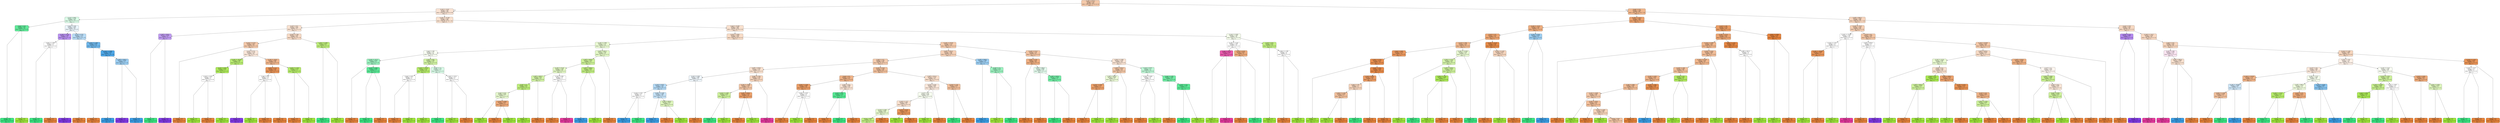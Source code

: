digraph Tree {
node [shape=box, style="filled, rounded", color="black", fontname=helvetica] ;
graph [ranksep=equally, splines=polyline] ;
edge [fontname=helvetica] ;
0 [label="st_teff <= 5579.5\nentropy = 1.78\nsamples = 807\nvalue = [456, 191, 73, 42, 20, 25]\nclass = 1", fillcolor="#f4c9aa"] ;
1 [label="st_met <= -0.245\nentropy = 2.08\nsamples = 340\nvalue = [144, 89, 58, 26, 13, 10]\nclass = 1", fillcolor="#f9e3d4"] ;
0 -> 1 [labeldistance=2.5, labelangle=45, headlabel="True"] ;
2 [label="st_rad <= 0.665\nentropy = 2.144\nsamples = 46\nvalue = [8, 3, 17, 10, 8, 0]\nclass = 3", fillcolor="#d9fae6"] ;
1 -> 2 ;
3 [label="st_age <= 6.04\nentropy = 0.65\nsamples = 18\nvalue = [0, 3, 15, 0, 0, 0]\nclass = 3", fillcolor="#61ea9a"] ;
2 -> 3 ;
4 [label="entropy = 0.0\nsamples = 15\nvalue = [0, 0, 15, 0, 0, 0]\nclass = 3", fillcolor="#39e581"] ;
3 -> 4 ;
5 [label="entropy = 0.0\nsamples = 3\nvalue = [0, 3, 0, 0, 0, 0]\nclass = 2", fillcolor="#9de539"] ;
3 -> 5 ;
6 [label="st_age <= 5.305\nentropy = 1.835\nsamples = 28\nvalue = [8, 0, 2, 10, 8, 0]\nclass = 4", fillcolor="#ebf5fc"] ;
2 -> 6 ;
7 [label="st_radv <= 19.79\nentropy = 1.309\nsamples = 11\nvalue = [2, 0, 2, 0, 7, 0]\nclass = 5", fillcolor="#b991f1"] ;
6 -> 7 ;
8 [label="st_dens <= 1.959\nentropy = 1.0\nsamples = 4\nvalue = [2, 0, 2, 0, 0, 0]\nclass = 1", fillcolor="#ffffff"] ;
7 -> 8 ;
9 [label="entropy = 0.0\nsamples = 2\nvalue = [0, 0, 2, 0, 0, 0]\nclass = 3", fillcolor="#39e581"] ;
8 -> 9 ;
10 [label="entropy = 0.0\nsamples = 2\nvalue = [2, 0, 0, 0, 0, 0]\nclass = 1", fillcolor="#e58139"] ;
8 -> 10 ;
11 [label="entropy = 0.0\nsamples = 7\nvalue = [0, 0, 0, 0, 7, 0]\nclass = 5", fillcolor="#8139e5"] ;
7 -> 11 ;
12 [label="st_rad <= 0.755\nentropy = 1.221\nsamples = 17\nvalue = [6, 0, 0, 10, 1, 0]\nclass = 4", fillcolor="#b7dbf6"] ;
6 -> 12 ;
13 [label="entropy = 0.0\nsamples = 4\nvalue = [4, 0, 0, 0, 0, 0]\nclass = 1", fillcolor="#e58139"] ;
12 -> 13 ;
14 [label="st_dens <= 1.692\nentropy = 0.991\nsamples = 13\nvalue = [2, 0, 0, 10, 1, 0]\nclass = 4", fillcolor="#6fb8ec"] ;
12 -> 14 ;
15 [label="entropy = 0.0\nsamples = 2\nvalue = [2, 0, 0, 0, 0, 0]\nclass = 1", fillcolor="#e58139"] ;
14 -> 15 ;
16 [label="st_mass <= 0.805\nentropy = 0.439\nsamples = 11\nvalue = [0, 0, 0, 10, 1, 0]\nclass = 4", fillcolor="#4da7e8"] ;
14 -> 16 ;
17 [label="entropy = 0.0\nsamples = 8\nvalue = [0, 0, 0, 8, 0, 0]\nclass = 4", fillcolor="#399de5"] ;
16 -> 17 ;
18 [label="st_teff <= 5363.5\nentropy = 0.918\nsamples = 3\nvalue = [0, 0, 0, 2, 1, 0]\nclass = 4", fillcolor="#9ccef2"] ;
16 -> 18 ;
19 [label="entropy = 0.0\nsamples = 1\nvalue = [0, 0, 0, 0, 1, 0]\nclass = 5", fillcolor="#8139e5"] ;
18 -> 19 ;
20 [label="entropy = 0.0\nsamples = 2\nvalue = [0, 0, 0, 2, 0, 0]\nclass = 4", fillcolor="#399de5"] ;
18 -> 20 ;
21 [label="st_radv <= -27.195\nentropy = 1.924\nsamples = 294\nvalue = [136, 86, 41, 16, 5, 10]\nclass = 1", fillcolor="#f9e1cf"] ;
1 -> 21 ;
22 [label="st_rad <= 0.57\nentropy = 1.646\nsamples = 45\nvalue = [22, 15, 3, 0, 5, 0]\nclass = 1", fillcolor="#f9e2d1"] ;
21 -> 22 ;
23 [label="st_teff <= 3528.5\nentropy = 0.918\nsamples = 6\nvalue = [0, 0, 2, 0, 4, 0]\nclass = 5", fillcolor="#c09cf2"] ;
22 -> 23 ;
24 [label="entropy = 0.0\nsamples = 2\nvalue = [0, 0, 2, 0, 0, 0]\nclass = 3", fillcolor="#39e581"] ;
23 -> 24 ;
25 [label="entropy = 0.0\nsamples = 4\nvalue = [0, 0, 0, 0, 4, 0]\nclass = 5", fillcolor="#8139e5"] ;
23 -> 25 ;
26 [label="st_mass <= 1.06\nentropy = 1.267\nsamples = 39\nvalue = [22, 15, 1, 0, 1, 0]\nclass = 1", fillcolor="#f7dac5"] ;
22 -> 26 ;
27 [label="st_mass <= 0.775\nentropy = 1.097\nsamples = 35\nvalue = [22, 12, 0, 0, 1, 0]\nclass = 1", fillcolor="#f4c8a9"] ;
26 -> 27 ;
28 [label="entropy = 0.0\nsamples = 7\nvalue = [7, 0, 0, 0, 0, 0]\nclass = 1", fillcolor="#e58139"] ;
27 -> 28 ;
29 [label="st_rad <= 0.775\nentropy = 1.178\nsamples = 28\nvalue = [15, 12, 0, 0, 1, 0]\nclass = 1", fillcolor="#fae7da"] ;
27 -> 29 ;
30 [label="st_radv <= -30.245\nentropy = 1.061\nsamples = 8\nvalue = [1, 6, 0, 0, 1, 0]\nclass = 2", fillcolor="#b9ec72"] ;
29 -> 30 ;
31 [label="st_met <= 0.057\nentropy = 0.592\nsamples = 7\nvalue = [1, 6, 0, 0, 0, 0]\nclass = 2", fillcolor="#ade95a"] ;
30 -> 31 ;
32 [label="st_met <= -0.025\nentropy = 1.0\nsamples = 2\nvalue = [1, 1, 0, 0, 0, 0]\nclass = 1", fillcolor="#ffffff"] ;
31 -> 32 ;
33 [label="entropy = 0.0\nsamples = 1\nvalue = [0, 1, 0, 0, 0, 0]\nclass = 2", fillcolor="#9de539"] ;
32 -> 33 ;
34 [label="entropy = 0.0\nsamples = 1\nvalue = [1, 0, 0, 0, 0, 0]\nclass = 1", fillcolor="#e58139"] ;
32 -> 34 ;
35 [label="entropy = 0.0\nsamples = 5\nvalue = [0, 5, 0, 0, 0, 0]\nclass = 2", fillcolor="#9de539"] ;
31 -> 35 ;
36 [label="entropy = 0.0\nsamples = 1\nvalue = [0, 0, 0, 0, 1, 0]\nclass = 5", fillcolor="#8139e5"] ;
30 -> 36 ;
37 [label="st_radv <= -28.23\nentropy = 0.881\nsamples = 20\nvalue = [14, 6, 0, 0, 0, 0]\nclass = 1", fillcolor="#f0b78e"] ;
29 -> 37 ;
38 [label="st_dens <= 1.11\nentropy = 0.567\nsamples = 15\nvalue = [13, 2, 0, 0, 0, 0]\nclass = 1", fillcolor="#e99457"] ;
37 -> 38 ;
39 [label="st_age <= 8.45\nentropy = 1.0\nsamples = 4\nvalue = [2, 2, 0, 0, 0, 0]\nclass = 1", fillcolor="#ffffff"] ;
38 -> 39 ;
40 [label="entropy = 0.0\nsamples = 2\nvalue = [0, 2, 0, 0, 0, 0]\nclass = 2", fillcolor="#9de539"] ;
39 -> 40 ;
41 [label="entropy = 0.0\nsamples = 2\nvalue = [2, 0, 0, 0, 0, 0]\nclass = 1", fillcolor="#e58139"] ;
39 -> 41 ;
42 [label="entropy = 0.0\nsamples = 11\nvalue = [11, 0, 0, 0, 0, 0]\nclass = 1", fillcolor="#e58139"] ;
38 -> 42 ;
43 [label="st_dens <= 1.432\nentropy = 0.722\nsamples = 5\nvalue = [1, 4, 0, 0, 0, 0]\nclass = 2", fillcolor="#b6ec6a"] ;
37 -> 43 ;
44 [label="entropy = 0.0\nsamples = 1\nvalue = [1, 0, 0, 0, 0, 0]\nclass = 1", fillcolor="#e58139"] ;
43 -> 44 ;
45 [label="entropy = 0.0\nsamples = 4\nvalue = [0, 4, 0, 0, 0, 0]\nclass = 2", fillcolor="#9de539"] ;
43 -> 45 ;
46 [label="st_dens <= 0.096\nentropy = 0.811\nsamples = 4\nvalue = [0, 3, 1, 0, 0, 0]\nclass = 2", fillcolor="#beee7b"] ;
26 -> 46 ;
47 [label="entropy = 0.0\nsamples = 1\nvalue = [0, 0, 1, 0, 0, 0]\nclass = 3", fillcolor="#39e581"] ;
46 -> 47 ;
48 [label="entropy = 0.0\nsamples = 3\nvalue = [0, 3, 0, 0, 0, 0]\nclass = 2", fillcolor="#9de539"] ;
46 -> 48 ;
49 [label="st_age <= 10.385\nentropy = 1.887\nsamples = 249\nvalue = [114, 71, 38, 16, 0, 10]\nclass = 1", fillcolor="#f9e1cf"] ;
21 -> 49 ;
50 [label="st_met <= -0.055\nentropy = 1.829\nsamples = 219\nvalue = [104, 59, 36, 16, 0, 4]\nclass = 1", fillcolor="#f8dcc7"] ;
49 -> 50 ;
51 [label="st_radv <= 2.095\nentropy = 1.777\nsamples = 58\nvalue = [18, 27, 9, 3, 0, 1]\nclass = 2", fillcolor="#e9f9d2"] ;
50 -> 51 ;
52 [label="st_age <= 2.88\nentropy = 1.57\nsamples = 26\nvalue = [7, 10, 9, 0, 0, 0]\nclass = 2", fillcolor="#f9fdf3"] ;
51 -> 52 ;
53 [label="st_radv <= -22.77\nentropy = 0.918\nsamples = 9\nvalue = [3, 0, 6, 0, 0, 0]\nclass = 3", fillcolor="#9cf2c0"] ;
52 -> 53 ;
54 [label="entropy = 0.0\nsamples = 2\nvalue = [2, 0, 0, 0, 0, 0]\nclass = 1", fillcolor="#e58139"] ;
53 -> 54 ;
55 [label="st_met <= -0.065\nentropy = 0.592\nsamples = 7\nvalue = [1, 0, 6, 0, 0, 0]\nclass = 3", fillcolor="#5ae996"] ;
53 -> 55 ;
56 [label="entropy = 0.0\nsamples = 6\nvalue = [0, 0, 6, 0, 0, 0]\nclass = 3", fillcolor="#39e581"] ;
55 -> 56 ;
57 [label="entropy = 0.0\nsamples = 1\nvalue = [1, 0, 0, 0, 0, 0]\nclass = 1", fillcolor="#e58139"] ;
55 -> 57 ;
58 [label="st_age <= 6.65\nentropy = 1.383\nsamples = 17\nvalue = [4, 10, 3, 0, 0, 0]\nclass = 2", fillcolor="#d2f3a4"] ;
52 -> 58 ;
59 [label="st_radv <= -15.425\nentropy = 0.722\nsamples = 10\nvalue = [2, 8, 0, 0, 0, 0]\nclass = 2", fillcolor="#b6ec6a"] ;
58 -> 59 ;
60 [label="st_age <= 5.875\nentropy = 1.0\nsamples = 4\nvalue = [2, 2, 0, 0, 0, 0]\nclass = 1", fillcolor="#ffffff"] ;
59 -> 60 ;
61 [label="entropy = 0.0\nsamples = 2\nvalue = [2, 0, 0, 0, 0, 0]\nclass = 1", fillcolor="#e58139"] ;
60 -> 61 ;
62 [label="entropy = 0.0\nsamples = 2\nvalue = [0, 2, 0, 0, 0, 0]\nclass = 2", fillcolor="#9de539"] ;
60 -> 62 ;
63 [label="entropy = 0.0\nsamples = 6\nvalue = [0, 6, 0, 0, 0, 0]\nclass = 2", fillcolor="#9de539"] ;
59 -> 63 ;
64 [label="st_age <= 7.2\nentropy = 1.557\nsamples = 7\nvalue = [2, 2, 3, 0, 0, 0]\nclass = 3", fillcolor="#d7fae6"] ;
58 -> 64 ;
65 [label="entropy = 0.0\nsamples = 3\nvalue = [0, 0, 3, 0, 0, 0]\nclass = 3", fillcolor="#39e581"] ;
64 -> 65 ;
66 [label="st_radv <= -22.54\nentropy = 1.0\nsamples = 4\nvalue = [2, 2, 0, 0, 0, 0]\nclass = 1", fillcolor="#ffffff"] ;
64 -> 66 ;
67 [label="entropy = 0.0\nsamples = 2\nvalue = [0, 2, 0, 0, 0, 0]\nclass = 2", fillcolor="#9de539"] ;
66 -> 67 ;
68 [label="entropy = 0.0\nsamples = 2\nvalue = [2, 0, 0, 0, 0, 0]\nclass = 1", fillcolor="#e58139"] ;
66 -> 68 ;
69 [label="st_teff <= 5067.5\nentropy = 1.491\nsamples = 32\nvalue = [11, 17, 0, 3, 0, 1]\nclass = 2", fillcolor="#e3f8c6"] ;
51 -> 69 ;
70 [label="st_teff <= 4626.0\nentropy = 1.431\nsamples = 27\nvalue = [6, 17, 0, 3, 0, 1]\nclass = 2", fillcolor="#ccf197"] ;
69 -> 70 ;
71 [label="st_radv <= 53.36\nentropy = 1.248\nsamples = 16\nvalue = [6, 9, 0, 0, 0, 1]\nclass = 2", fillcolor="#e2f7c4"] ;
70 -> 71 ;
72 [label="st_teff <= 4487.0\nentropy = 0.94\nsamples = 14\nvalue = [5, 9, 0, 0, 0, 0]\nclass = 2", fillcolor="#d3f3a7"] ;
71 -> 72 ;
73 [label="st_age <= 4.1\nentropy = 0.811\nsamples = 12\nvalue = [3, 9, 0, 0, 0, 0]\nclass = 2", fillcolor="#beee7b"] ;
72 -> 73 ;
74 [label="st_age <= 0.75\nentropy = 0.985\nsamples = 7\nvalue = [3, 4, 0, 0, 0, 0]\nclass = 2", fillcolor="#e6f8ce"] ;
73 -> 74 ;
75 [label="entropy = 0.0\nsamples = 3\nvalue = [0, 3, 0, 0, 0, 0]\nclass = 2", fillcolor="#9de539"] ;
74 -> 75 ;
76 [label="st_mass <= 0.665\nentropy = 0.811\nsamples = 4\nvalue = [3, 1, 0, 0, 0, 0]\nclass = 1", fillcolor="#eeab7b"] ;
74 -> 76 ;
77 [label="entropy = 0.0\nsamples = 3\nvalue = [3, 0, 0, 0, 0, 0]\nclass = 1", fillcolor="#e58139"] ;
76 -> 77 ;
78 [label="entropy = 0.0\nsamples = 1\nvalue = [0, 1, 0, 0, 0, 0]\nclass = 2", fillcolor="#9de539"] ;
76 -> 78 ;
79 [label="entropy = 0.0\nsamples = 5\nvalue = [0, 5, 0, 0, 0, 0]\nclass = 2", fillcolor="#9de539"] ;
73 -> 79 ;
80 [label="entropy = 0.0\nsamples = 2\nvalue = [2, 0, 0, 0, 0, 0]\nclass = 1", fillcolor="#e58139"] ;
72 -> 80 ;
81 [label="st_rad <= 0.585\nentropy = 1.0\nsamples = 2\nvalue = [1, 0, 0, 0, 0, 1]\nclass = 1", fillcolor="#ffffff"] ;
71 -> 81 ;
82 [label="entropy = 0.0\nsamples = 1\nvalue = [1, 0, 0, 0, 0, 0]\nclass = 1", fillcolor="#e58139"] ;
81 -> 82 ;
83 [label="entropy = 0.0\nsamples = 1\nvalue = [0, 0, 0, 0, 0, 1]\nclass = 6", fillcolor="#e5399d"] ;
81 -> 83 ;
84 [label="st_teff <= 4689.0\nentropy = 0.845\nsamples = 11\nvalue = [0, 8, 0, 3, 0, 0]\nclass = 2", fillcolor="#c2ef83"] ;
70 -> 84 ;
85 [label="entropy = 0.0\nsamples = 3\nvalue = [0, 0, 0, 3, 0, 0]\nclass = 4", fillcolor="#399de5"] ;
84 -> 85 ;
86 [label="entropy = 0.0\nsamples = 8\nvalue = [0, 8, 0, 0, 0, 0]\nclass = 2", fillcolor="#9de539"] ;
84 -> 86 ;
87 [label="entropy = 0.0\nsamples = 5\nvalue = [5, 0, 0, 0, 0, 0]\nclass = 1", fillcolor="#e58139"] ;
69 -> 87 ;
88 [label="st_radv <= 16.555\nentropy = 1.779\nsamples = 161\nvalue = [86, 32, 27, 13, 0, 3]\nclass = 1", fillcolor="#f4caac"] ;
50 -> 88 ;
89 [label="st_teff <= 5551.0\nentropy = 1.867\nsamples = 109\nvalue = [55, 24, 14, 13, 0, 3]\nclass = 1", fillcolor="#f6d1b7"] ;
88 -> 89 ;
90 [label="st_age <= 3.17\nentropy = 1.769\nsamples = 101\nvalue = [55, 23, 12, 8, 0, 3]\nclass = 1", fillcolor="#f4cbae"] ;
89 -> 90 ;
91 [label="st_teff <= 5238.0\nentropy = 2.101\nsamples = 37\nvalue = [15, 7, 4, 8, 0, 3]\nclass = 1", fillcolor="#f9e1cf"] ;
90 -> 91 ;
92 [label="st_met <= 0.198\nentropy = 1.861\nsamples = 21\nvalue = [7, 3, 3, 8, 0, 0]\nclass = 4", fillcolor="#f1f8fd"] ;
91 -> 92 ;
93 [label="st_met <= 0.075\nentropy = 1.781\nsamples = 16\nvalue = [2, 3, 3, 8, 0, 0]\nclass = 4", fillcolor="#b3d9f5"] ;
92 -> 93 ;
94 [label="st_mass <= 0.56\nentropy = 1.0\nsamples = 6\nvalue = [0, 0, 3, 3, 0, 0]\nclass = 3", fillcolor="#ffffff"] ;
93 -> 94 ;
95 [label="entropy = 0.0\nsamples = 3\nvalue = [0, 0, 0, 3, 0, 0]\nclass = 4", fillcolor="#399de5"] ;
94 -> 95 ;
96 [label="entropy = 0.0\nsamples = 3\nvalue = [0, 0, 3, 0, 0, 0]\nclass = 3", fillcolor="#39e581"] ;
94 -> 96 ;
97 [label="st_dens <= 2.295\nentropy = 1.485\nsamples = 10\nvalue = [2, 3, 0, 5, 0, 0]\nclass = 4", fillcolor="#c6e3f8"] ;
93 -> 97 ;
98 [label="entropy = 0.0\nsamples = 5\nvalue = [0, 0, 0, 5, 0, 0]\nclass = 4", fillcolor="#399de5"] ;
97 -> 98 ;
99 [label="st_teff <= 4619.5\nentropy = 0.971\nsamples = 5\nvalue = [2, 3, 0, 0, 0, 0]\nclass = 2", fillcolor="#def6bd"] ;
97 -> 99 ;
100 [label="entropy = 0.0\nsamples = 2\nvalue = [2, 0, 0, 0, 0, 0]\nclass = 1", fillcolor="#e58139"] ;
99 -> 100 ;
101 [label="entropy = 0.0\nsamples = 3\nvalue = [0, 3, 0, 0, 0, 0]\nclass = 2", fillcolor="#9de539"] ;
99 -> 101 ;
102 [label="entropy = 0.0\nsamples = 5\nvalue = [5, 0, 0, 0, 0, 0]\nclass = 1", fillcolor="#e58139"] ;
92 -> 102 ;
103 [label="st_age <= 2.745\nentropy = 1.703\nsamples = 16\nvalue = [8, 4, 1, 0, 0, 3]\nclass = 1", fillcolor="#f6d5bd"] ;
91 -> 103 ;
104 [label="st_radv <= -19.85\nentropy = 1.239\nsamples = 13\nvalue = [8, 4, 1, 0, 0, 0]\nclass = 1", fillcolor="#f3c7a7"] ;
103 -> 104 ;
105 [label="st_mass <= 1.005\nentropy = 0.918\nsamples = 3\nvalue = [0, 2, 1, 0, 0, 0]\nclass = 2", fillcolor="#cef29c"] ;
104 -> 105 ;
106 [label="entropy = 0.0\nsamples = 1\nvalue = [0, 0, 1, 0, 0, 0]\nclass = 3", fillcolor="#39e581"] ;
105 -> 106 ;
107 [label="entropy = 0.0\nsamples = 2\nvalue = [0, 2, 0, 0, 0, 0]\nclass = 2", fillcolor="#9de539"] ;
105 -> 107 ;
108 [label="st_teff <= 5539.0\nentropy = 0.722\nsamples = 10\nvalue = [8, 2, 0, 0, 0, 0]\nclass = 1", fillcolor="#eca06a"] ;
104 -> 108 ;
109 [label="entropy = 0.0\nsamples = 8\nvalue = [8, 0, 0, 0, 0, 0]\nclass = 1", fillcolor="#e58139"] ;
108 -> 109 ;
110 [label="entropy = 0.0\nsamples = 2\nvalue = [0, 2, 0, 0, 0, 0]\nclass = 2", fillcolor="#9de539"] ;
108 -> 110 ;
111 [label="entropy = 0.0\nsamples = 3\nvalue = [0, 0, 0, 0, 0, 3]\nclass = 6", fillcolor="#e5399d"] ;
103 -> 111 ;
112 [label="st_met <= 0.125\nentropy = 1.299\nsamples = 64\nvalue = [40, 16, 8, 0, 0, 0]\nclass = 1", fillcolor="#f2c09c"] ;
90 -> 112 ;
113 [label="st_age <= 6.5\nentropy = 1.171\nsamples = 32\nvalue = [22, 3, 7, 0, 0, 0]\nclass = 1", fillcolor="#efb388"] ;
112 -> 113 ;
114 [label="st_dens <= 2.546\nentropy = 0.696\nsamples = 16\nvalue = [13, 3, 0, 0, 0, 0]\nclass = 1", fillcolor="#eb9e67"] ;
113 -> 114 ;
115 [label="entropy = 0.0\nsamples = 10\nvalue = [10, 0, 0, 0, 0, 0]\nclass = 1", fillcolor="#e58139"] ;
114 -> 115 ;
116 [label="st_dens <= 4.191\nentropy = 1.0\nsamples = 6\nvalue = [3, 3, 0, 0, 0, 0]\nclass = 1", fillcolor="#ffffff"] ;
114 -> 116 ;
117 [label="entropy = 0.0\nsamples = 3\nvalue = [0, 3, 0, 0, 0, 0]\nclass = 2", fillcolor="#9de539"] ;
116 -> 117 ;
118 [label="entropy = 0.0\nsamples = 3\nvalue = [3, 0, 0, 0, 0, 0]\nclass = 1", fillcolor="#e58139"] ;
116 -> 118 ;
119 [label="st_age <= 8.15\nentropy = 0.989\nsamples = 16\nvalue = [9, 0, 7, 0, 0, 0]\nclass = 1", fillcolor="#f9e3d3"] ;
113 -> 119 ;
120 [label="st_rad <= 0.64\nentropy = 0.544\nsamples = 8\nvalue = [1, 0, 7, 0, 0, 0]\nclass = 3", fillcolor="#55e993"] ;
119 -> 120 ;
121 [label="entropy = 0.0\nsamples = 1\nvalue = [1, 0, 0, 0, 0, 0]\nclass = 1", fillcolor="#e58139"] ;
120 -> 121 ;
122 [label="entropy = 0.0\nsamples = 7\nvalue = [0, 0, 7, 0, 0, 0]\nclass = 3", fillcolor="#39e581"] ;
120 -> 122 ;
123 [label="entropy = 0.0\nsamples = 8\nvalue = [8, 0, 0, 0, 0, 0]\nclass = 1", fillcolor="#e58139"] ;
119 -> 123 ;
124 [label="st_teff <= 5531.0\nentropy = 1.151\nsamples = 32\nvalue = [18, 13, 1, 0, 0, 0]\nclass = 1", fillcolor="#f8decb"] ;
112 -> 124 ;
125 [label="st_met <= 0.335\nentropy = 0.992\nsamples = 29\nvalue = [16, 13, 0, 0, 0, 0]\nclass = 1", fillcolor="#fae7da"] ;
124 -> 125 ;
126 [label="st_rad <= 1.0\nentropy = 0.999\nsamples = 25\nvalue = [12, 13, 0, 0, 0, 0]\nclass = 2", fillcolor="#f7fdf0"] ;
125 -> 126 ;
127 [label="st_radv <= -3.77\nentropy = 0.985\nsamples = 21\nvalue = [12, 9, 0, 0, 0, 0]\nclass = 1", fillcolor="#f8e0ce"] ;
126 -> 127 ;
128 [label="st_mass <= 0.96\nentropy = 0.985\nsamples = 14\nvalue = [6, 8, 0, 0, 0, 0]\nclass = 2", fillcolor="#e6f8ce"] ;
127 -> 128 ;
129 [label="entropy = 0.845\nsamples = 11\nvalue = [3, 8, 0, 0, 0, 0]\nclass = 2", fillcolor="#c2ef83"] ;
128 -> 129 ;
130 [label="entropy = 0.0\nsamples = 3\nvalue = [3, 0, 0, 0, 0, 0]\nclass = 1", fillcolor="#e58139"] ;
128 -> 130 ;
131 [label="st_met <= 0.175\nentropy = 0.592\nsamples = 7\nvalue = [6, 1, 0, 0, 0, 0]\nclass = 1", fillcolor="#e9965a"] ;
127 -> 131 ;
132 [label="entropy = 0.0\nsamples = 1\nvalue = [0, 1, 0, 0, 0, 0]\nclass = 2", fillcolor="#9de539"] ;
131 -> 132 ;
133 [label="entropy = 0.0\nsamples = 6\nvalue = [6, 0, 0, 0, 0, 0]\nclass = 1", fillcolor="#e58139"] ;
131 -> 133 ;
134 [label="entropy = 0.0\nsamples = 4\nvalue = [0, 4, 0, 0, 0, 0]\nclass = 2", fillcolor="#9de539"] ;
126 -> 134 ;
135 [label="entropy = 0.0\nsamples = 4\nvalue = [4, 0, 0, 0, 0, 0]\nclass = 1", fillcolor="#e58139"] ;
125 -> 135 ;
136 [label="st_mass <= 1.02\nentropy = 0.918\nsamples = 3\nvalue = [2, 0, 1, 0, 0, 0]\nclass = 1", fillcolor="#f2c09c"] ;
124 -> 136 ;
137 [label="entropy = 0.0\nsamples = 1\nvalue = [0, 0, 1, 0, 0, 0]\nclass = 3", fillcolor="#39e581"] ;
136 -> 137 ;
138 [label="entropy = 0.0\nsamples = 2\nvalue = [2, 0, 0, 0, 0, 0]\nclass = 1", fillcolor="#e58139"] ;
136 -> 138 ;
139 [label="st_teff <= 5569.5\nentropy = 1.299\nsamples = 8\nvalue = [0, 1, 2, 5, 0, 0]\nclass = 4", fillcolor="#9ccef2"] ;
89 -> 139 ;
140 [label="entropy = 0.0\nsamples = 5\nvalue = [0, 0, 0, 5, 0, 0]\nclass = 4", fillcolor="#399de5"] ;
139 -> 140 ;
141 [label="st_age <= 7.4\nentropy = 0.918\nsamples = 3\nvalue = [0, 1, 2, 0, 0, 0]\nclass = 3", fillcolor="#9cf2c0"] ;
139 -> 141 ;
142 [label="entropy = 0.0\nsamples = 1\nvalue = [0, 1, 0, 0, 0, 0]\nclass = 2", fillcolor="#9de539"] ;
141 -> 142 ;
143 [label="entropy = 0.0\nsamples = 2\nvalue = [0, 0, 2, 0, 0, 0]\nclass = 3", fillcolor="#39e581"] ;
141 -> 143 ;
144 [label="st_radv <= 31.12\nentropy = 1.36\nsamples = 52\nvalue = [31, 8, 13, 0, 0, 0]\nclass = 1", fillcolor="#f3c5a4"] ;
88 -> 144 ;
145 [label="st_age <= 5.755\nentropy = 0.84\nsamples = 26\nvalue = [19, 0, 7, 0, 0, 0]\nclass = 1", fillcolor="#efaf82"] ;
144 -> 145 ;
146 [label="entropy = 0.0\nsamples = 13\nvalue = [13, 0, 0, 0, 0, 0]\nclass = 1", fillcolor="#e58139"] ;
145 -> 146 ;
147 [label="st_teff <= 5382.5\nentropy = 0.996\nsamples = 13\nvalue = [6, 0, 7, 0, 0, 0]\nclass = 3", fillcolor="#e3fbed"] ;
145 -> 147 ;
148 [label="entropy = 0.0\nsamples = 4\nvalue = [4, 0, 0, 0, 0, 0]\nclass = 1", fillcolor="#e58139"] ;
147 -> 148 ;
149 [label="st_teff <= 5435.0\nentropy = 0.764\nsamples = 9\nvalue = [2, 0, 7, 0, 0, 0]\nclass = 3", fillcolor="#72eca5"] ;
147 -> 149 ;
150 [label="entropy = 0.0\nsamples = 7\nvalue = [0, 0, 7, 0, 0, 0]\nclass = 3", fillcolor="#39e581"] ;
149 -> 150 ;
151 [label="entropy = 0.0\nsamples = 2\nvalue = [2, 0, 0, 0, 0, 0]\nclass = 1", fillcolor="#e58139"] ;
149 -> 151 ;
152 [label="st_dens <= 2.095\nentropy = 1.526\nsamples = 26\nvalue = [12, 8, 6, 0, 0, 0]\nclass = 1", fillcolor="#f9e3d3"] ;
144 -> 152 ;
153 [label="st_teff <= 5331.0\nentropy = 0.94\nsamples = 14\nvalue = [9, 5, 0, 0, 0, 0]\nclass = 1", fillcolor="#f3c7a7"] ;
152 -> 153 ;
154 [label="st_teff <= 5055.0\nentropy = 0.991\nsamples = 9\nvalue = [4, 5, 0, 0, 0, 0]\nclass = 2", fillcolor="#ebfad7"] ;
153 -> 154 ;
155 [label="st_mass <= 0.98\nentropy = 0.722\nsamples = 5\nvalue = [4, 1, 0, 0, 0, 0]\nclass = 1", fillcolor="#eca06a"] ;
154 -> 155 ;
156 [label="entropy = 0.0\nsamples = 4\nvalue = [4, 0, 0, 0, 0, 0]\nclass = 1", fillcolor="#e58139"] ;
155 -> 156 ;
157 [label="entropy = 0.0\nsamples = 1\nvalue = [0, 1, 0, 0, 0, 0]\nclass = 2", fillcolor="#9de539"] ;
155 -> 157 ;
158 [label="entropy = 0.0\nsamples = 4\nvalue = [0, 4, 0, 0, 0, 0]\nclass = 2", fillcolor="#9de539"] ;
154 -> 158 ;
159 [label="entropy = 0.0\nsamples = 5\nvalue = [5, 0, 0, 0, 0, 0]\nclass = 1", fillcolor="#e58139"] ;
153 -> 159 ;
160 [label="st_met <= 0.075\nentropy = 1.5\nsamples = 12\nvalue = [3, 3, 6, 0, 0, 0]\nclass = 3", fillcolor="#bdf6d5"] ;
152 -> 160 ;
161 [label="st_mass <= 0.695\nentropy = 1.0\nsamples = 4\nvalue = [2, 2, 0, 0, 0, 0]\nclass = 1", fillcolor="#ffffff"] ;
160 -> 161 ;
162 [label="entropy = 0.0\nsamples = 2\nvalue = [2, 0, 0, 0, 0, 0]\nclass = 1", fillcolor="#e58139"] ;
161 -> 162 ;
163 [label="entropy = 0.0\nsamples = 2\nvalue = [0, 2, 0, 0, 0, 0]\nclass = 2", fillcolor="#9de539"] ;
161 -> 163 ;
164 [label="st_age <= 1.395\nentropy = 1.061\nsamples = 8\nvalue = [1, 1, 6, 0, 0, 0]\nclass = 3", fillcolor="#72eca5"] ;
160 -> 164 ;
165 [label="entropy = 0.0\nsamples = 1\nvalue = [1, 0, 0, 0, 0, 0]\nclass = 1", fillcolor="#e58139"] ;
164 -> 165 ;
166 [label="st_radv <= 73.2\nentropy = 0.592\nsamples = 7\nvalue = [0, 1, 6, 0, 0, 0]\nclass = 3", fillcolor="#5ae996"] ;
164 -> 166 ;
167 [label="entropy = 0.0\nsamples = 6\nvalue = [0, 0, 6, 0, 0, 0]\nclass = 3", fillcolor="#39e581"] ;
166 -> 167 ;
168 [label="entropy = 0.0\nsamples = 1\nvalue = [0, 1, 0, 0, 0, 0]\nclass = 2", fillcolor="#9de539"] ;
166 -> 168 ;
169 [label="st_mass <= 0.905\nentropy = 1.782\nsamples = 30\nvalue = [10, 12, 2, 0, 0, 6]\nclass = 2", fillcolor="#f5fceb"] ;
49 -> 169 ;
170 [label="st_radv <= -13.18\nentropy = 1.706\nsamples = 15\nvalue = [6, 1, 2, 0, 0, 6]\nclass = 1", fillcolor="#ffffff"] ;
169 -> 170 ;
171 [label="st_age <= 10.75\nentropy = 0.592\nsamples = 7\nvalue = [0, 1, 0, 0, 0, 6]\nclass = 6", fillcolor="#e95aad"] ;
170 -> 171 ;
172 [label="entropy = 0.0\nsamples = 1\nvalue = [0, 1, 0, 0, 0, 0]\nclass = 2", fillcolor="#9de539"] ;
171 -> 172 ;
173 [label="entropy = 0.0\nsamples = 6\nvalue = [0, 0, 0, 0, 0, 6]\nclass = 6", fillcolor="#e5399d"] ;
171 -> 173 ;
174 [label="st_met <= 0.254\nentropy = 0.811\nsamples = 8\nvalue = [6, 0, 2, 0, 0, 0]\nclass = 1", fillcolor="#eeab7b"] ;
170 -> 174 ;
175 [label="entropy = 0.0\nsamples = 6\nvalue = [6, 0, 0, 0, 0, 0]\nclass = 1", fillcolor="#e58139"] ;
174 -> 175 ;
176 [label="entropy = 0.0\nsamples = 2\nvalue = [0, 0, 2, 0, 0, 0]\nclass = 3", fillcolor="#39e581"] ;
174 -> 176 ;
177 [label="st_met <= 0.07\nentropy = 0.837\nsamples = 15\nvalue = [4, 11, 0, 0, 0, 0]\nclass = 2", fillcolor="#c1ee81"] ;
169 -> 177 ;
178 [label="entropy = 0.0\nsamples = 7\nvalue = [0, 7, 0, 0, 0, 0]\nclass = 2", fillcolor="#9de539"] ;
177 -> 178 ;
179 [label="st_dens <= 1.788\nentropy = 1.0\nsamples = 8\nvalue = [4, 4, 0, 0, 0, 0]\nclass = 1", fillcolor="#ffffff"] ;
177 -> 179 ;
180 [label="entropy = 0.0\nsamples = 4\nvalue = [4, 0, 0, 0, 0, 0]\nclass = 1", fillcolor="#e58139"] ;
179 -> 180 ;
181 [label="entropy = 0.0\nsamples = 4\nvalue = [0, 4, 0, 0, 0, 0]\nclass = 2", fillcolor="#9de539"] ;
179 -> 181 ;
182 [label="st_age <= 4.25\nentropy = 1.444\nsamples = 467\nvalue = [312, 102, 15, 16, 7, 15]\nclass = 1", fillcolor="#f0b78d"] ;
0 -> 182 [labeldistance=2.5, labelangle=-45, headlabel="False"] ;
183 [label="st_radv <= -16.11\nentropy = 0.961\nsamples = 259\nvalue = [203, 44, 7, 5, 0, 0]\nclass = 1", fillcolor="#eca26d"] ;
182 -> 183 ;
184 [label="st_radv <= -16.74\nentropy = 1.324\nsamples = 76\nvalue = [53, 12, 7, 4, 0, 0]\nclass = 1", fillcolor="#eeae80"] ;
183 -> 184 ;
185 [label="st_rad <= 1.37\nentropy = 1.012\nsamples = 70\nvalue = [53, 12, 5, 0, 0, 0]\nclass = 1", fillcolor="#eda673"] ;
184 -> 185 ;
186 [label="st_rad <= 1.285\nentropy = 1.239\nsamples = 44\nvalue = [29, 10, 5, 0, 0, 0]\nclass = 1", fillcolor="#f0b990"] ;
185 -> 186 ;
187 [label="st_age <= 3.605\nentropy = 0.754\nsamples = 31\nvalue = [26, 4, 1, 0, 0, 0]\nclass = 1", fillcolor="#ea985e"] ;
186 -> 187 ;
188 [label="st_dens <= 0.311\nentropy = 0.575\nsamples = 29\nvalue = [26, 2, 1, 0, 0, 0]\nclass = 1", fillcolor="#e88f4f"] ;
187 -> 188 ;
189 [label="entropy = 0.0\nsamples = 1\nvalue = [0, 1, 0, 0, 0, 0]\nclass = 2", fillcolor="#9de539"] ;
188 -> 189 ;
190 [label="st_age <= 1.611\nentropy = 0.443\nsamples = 28\nvalue = [26, 1, 1, 0, 0, 0]\nclass = 1", fillcolor="#e78a48"] ;
188 -> 190 ;
191 [label="st_met <= 0.093\nentropy = 0.922\nsamples = 10\nvalue = [8, 1, 1, 0, 0, 0]\nclass = 1", fillcolor="#eb9d65"] ;
190 -> 191 ;
192 [label="st_age <= 1.45\nentropy = 1.5\nsamples = 4\nvalue = [2, 1, 1, 0, 0, 0]\nclass = 1", fillcolor="#f6d5bd"] ;
191 -> 192 ;
193 [label="st_dens <= 1.193\nentropy = 0.918\nsamples = 3\nvalue = [2, 1, 0, 0, 0, 0]\nclass = 1", fillcolor="#f2c09c"] ;
192 -> 193 ;
194 [label="entropy = 0.0\nsamples = 1\nvalue = [0, 1, 0, 0, 0, 0]\nclass = 2", fillcolor="#9de539"] ;
193 -> 194 ;
195 [label="entropy = 0.0\nsamples = 2\nvalue = [2, 0, 0, 0, 0, 0]\nclass = 1", fillcolor="#e58139"] ;
193 -> 195 ;
196 [label="entropy = 0.0\nsamples = 1\nvalue = [0, 0, 1, 0, 0, 0]\nclass = 3", fillcolor="#39e581"] ;
192 -> 196 ;
197 [label="entropy = 0.0\nsamples = 6\nvalue = [6, 0, 0, 0, 0, 0]\nclass = 1", fillcolor="#e58139"] ;
191 -> 197 ;
198 [label="entropy = 0.0\nsamples = 18\nvalue = [18, 0, 0, 0, 0, 0]\nclass = 1", fillcolor="#e58139"] ;
190 -> 198 ;
199 [label="entropy = 0.0\nsamples = 2\nvalue = [0, 2, 0, 0, 0, 0]\nclass = 2", fillcolor="#9de539"] ;
187 -> 199 ;
200 [label="st_radv <= -23.565\nentropy = 1.526\nsamples = 13\nvalue = [3, 6, 4, 0, 0, 0]\nclass = 2", fillcolor="#e9f9d3"] ;
186 -> 200 ;
201 [label="st_dens <= 0.377\nentropy = 1.295\nsamples = 10\nvalue = [3, 6, 1, 0, 0, 0]\nclass = 2", fillcolor="#d5f4aa"] ;
200 -> 201 ;
202 [label="entropy = 0.0\nsamples = 1\nvalue = [0, 0, 1, 0, 0, 0]\nclass = 3", fillcolor="#39e581"] ;
201 -> 202 ;
203 [label="st_teff <= 6228.5\nentropy = 0.918\nsamples = 9\nvalue = [3, 6, 0, 0, 0, 0]\nclass = 2", fillcolor="#cef29c"] ;
201 -> 203 ;
204 [label="st_dens <= 1.251\nentropy = 0.592\nsamples = 7\nvalue = [1, 6, 0, 0, 0, 0]\nclass = 2", fillcolor="#ade95a"] ;
203 -> 204 ;
205 [label="entropy = 0.0\nsamples = 6\nvalue = [0, 6, 0, 0, 0, 0]\nclass = 2", fillcolor="#9de539"] ;
204 -> 205 ;
206 [label="entropy = 0.0\nsamples = 1\nvalue = [1, 0, 0, 0, 0, 0]\nclass = 1", fillcolor="#e58139"] ;
204 -> 206 ;
207 [label="entropy = 0.0\nsamples = 2\nvalue = [2, 0, 0, 0, 0, 0]\nclass = 1", fillcolor="#e58139"] ;
203 -> 207 ;
208 [label="entropy = 0.0\nsamples = 3\nvalue = [0, 0, 3, 0, 0, 0]\nclass = 3", fillcolor="#39e581"] ;
200 -> 208 ;
209 [label="st_radv <= -21.54\nentropy = 0.391\nsamples = 26\nvalue = [24, 2, 0, 0, 0, 0]\nclass = 1", fillcolor="#e78c49"] ;
185 -> 209 ;
210 [label="entropy = 0.0\nsamples = 21\nvalue = [21, 0, 0, 0, 0, 0]\nclass = 1", fillcolor="#e58139"] ;
209 -> 210 ;
211 [label="st_mass <= 1.425\nentropy = 0.971\nsamples = 5\nvalue = [3, 2, 0, 0, 0, 0]\nclass = 1", fillcolor="#f6d5bd"] ;
209 -> 211 ;
212 [label="entropy = 0.0\nsamples = 2\nvalue = [0, 2, 0, 0, 0, 0]\nclass = 2", fillcolor="#9de539"] ;
211 -> 212 ;
213 [label="entropy = 0.0\nsamples = 3\nvalue = [3, 0, 0, 0, 0, 0]\nclass = 1", fillcolor="#e58139"] ;
211 -> 213 ;
214 [label="st_met <= 0.149\nentropy = 0.918\nsamples = 6\nvalue = [0, 0, 2, 4, 0, 0]\nclass = 4", fillcolor="#9ccef2"] ;
184 -> 214 ;
215 [label="entropy = 0.0\nsamples = 2\nvalue = [0, 0, 2, 0, 0, 0]\nclass = 3", fillcolor="#39e581"] ;
214 -> 215 ;
216 [label="entropy = 0.0\nsamples = 4\nvalue = [0, 0, 0, 4, 0, 0]\nclass = 4", fillcolor="#399de5"] ;
214 -> 216 ;
217 [label="st_rad <= 1.68\nentropy = 0.716\nsamples = 183\nvalue = [150, 32, 0, 1, 0, 0]\nclass = 1", fillcolor="#eb9d64"] ;
183 -> 217 ;
218 [label="st_radv <= 17.21\nentropy = 0.815\nsamples = 142\nvalue = [110, 31, 0, 1, 0, 0]\nclass = 1", fillcolor="#eca572"] ;
217 -> 218 ;
219 [label="st_mass <= 0.985\nentropy = 0.94\nsamples = 101\nvalue = [71, 29, 0, 1, 0, 0]\nclass = 1", fillcolor="#f0b68c"] ;
218 -> 219 ;
220 [label="entropy = 0.0\nsamples = 10\nvalue = [10, 0, 0, 0, 0, 0]\nclass = 1", fillcolor="#e58139"] ;
219 -> 220 ;
221 [label="st_radv <= 15.63\nentropy = 0.984\nsamples = 91\nvalue = [61, 29, 0, 1, 0, 0]\nclass = 1", fillcolor="#f2be99"] ;
219 -> 221 ;
222 [label="st_radv <= 11.155\nentropy = 0.95\nsamples = 87\nvalue = [61, 25, 0, 1, 0, 0]\nclass = 1", fillcolor="#f0b68c"] ;
221 -> 222 ;
223 [label="st_radv <= 7.88\nentropy = 0.997\nsamples = 78\nvalue = [52, 25, 0, 1, 0, 0]\nclass = 1", fillcolor="#f2bf9a"] ;
222 -> 223 ;
224 [label="st_radv <= 4.055\nentropy = 0.951\nsamples = 72\nvalue = [51, 20, 0, 1, 0, 0]\nclass = 1", fillcolor="#f0b489"] ;
223 -> 224 ;
225 [label="st_age <= 3.895\nentropy = 0.907\nsamples = 62\nvalue = [42, 20, 0, 0, 0, 0]\nclass = 1", fillcolor="#f1bd97"] ;
224 -> 225 ;
226 [label="st_met <= -0.186\nentropy = 0.946\nsamples = 55\nvalue = [35, 20, 0, 0, 0, 0]\nclass = 1", fillcolor="#f4c9aa"] ;
225 -> 226 ;
227 [label="entropy = 0.0\nsamples = 3\nvalue = [0, 3, 0, 0, 0, 0]\nclass = 2", fillcolor="#9de539"] ;
226 -> 227 ;
228 [label="st_met <= -0.015\nentropy = 0.912\nsamples = 52\nvalue = [35, 17, 0, 0, 0, 0]\nclass = 1", fillcolor="#f2be99"] ;
226 -> 228 ;
229 [label="entropy = 0.0\nsamples = 9\nvalue = [9, 0, 0, 0, 0, 0]\nclass = 1", fillcolor="#e58139"] ;
228 -> 229 ;
230 [label="st_mass <= 1.035\nentropy = 0.968\nsamples = 43\nvalue = [26, 17, 0, 0, 0, 0]\nclass = 1", fillcolor="#f6d3ba"] ;
228 -> 230 ;
231 [label="entropy = 0.0\nsamples = 3\nvalue = [0, 3, 0, 0, 0, 0]\nclass = 2", fillcolor="#9de539"] ;
230 -> 231 ;
232 [label="entropy = 0.934\nsamples = 40\nvalue = [26, 14, 0, 0, 0, 0]\nclass = 1", fillcolor="#f3c5a4"] ;
230 -> 232 ;
233 [label="entropy = 0.0\nsamples = 7\nvalue = [7, 0, 0, 0, 0, 0]\nclass = 1", fillcolor="#e58139"] ;
225 -> 233 ;
234 [label="st_met <= -0.06\nentropy = 0.469\nsamples = 10\nvalue = [9, 0, 0, 1, 0, 0]\nclass = 1", fillcolor="#e88f4f"] ;
224 -> 234 ;
235 [label="entropy = 0.0\nsamples = 1\nvalue = [0, 0, 0, 1, 0, 0]\nclass = 4", fillcolor="#399de5"] ;
234 -> 235 ;
236 [label="entropy = 0.0\nsamples = 9\nvalue = [9, 0, 0, 0, 0, 0]\nclass = 1", fillcolor="#e58139"] ;
234 -> 236 ;
237 [label="st_rad <= 1.33\nentropy = 0.65\nsamples = 6\nvalue = [1, 5, 0, 0, 0, 0]\nclass = 2", fillcolor="#b1ea61"] ;
223 -> 237 ;
238 [label="entropy = 0.0\nsamples = 5\nvalue = [0, 5, 0, 0, 0, 0]\nclass = 2", fillcolor="#9de539"] ;
237 -> 238 ;
239 [label="entropy = 0.0\nsamples = 1\nvalue = [1, 0, 0, 0, 0, 0]\nclass = 1", fillcolor="#e58139"] ;
237 -> 239 ;
240 [label="entropy = 0.0\nsamples = 9\nvalue = [9, 0, 0, 0, 0, 0]\nclass = 1", fillcolor="#e58139"] ;
222 -> 240 ;
241 [label="entropy = 0.0\nsamples = 4\nvalue = [0, 4, 0, 0, 0, 0]\nclass = 2", fillcolor="#9de539"] ;
221 -> 241 ;
242 [label="st_dens <= 1.472\nentropy = 0.281\nsamples = 41\nvalue = [39, 2, 0, 0, 0, 0]\nclass = 1", fillcolor="#e68743"] ;
218 -> 242 ;
243 [label="entropy = 0.0\nsamples = 37\nvalue = [37, 0, 0, 0, 0, 0]\nclass = 1", fillcolor="#e58139"] ;
242 -> 243 ;
244 [label="st_teff <= 5817.5\nentropy = 1.0\nsamples = 4\nvalue = [2, 2, 0, 0, 0, 0]\nclass = 1", fillcolor="#ffffff"] ;
242 -> 244 ;
245 [label="entropy = 0.0\nsamples = 2\nvalue = [2, 0, 0, 0, 0, 0]\nclass = 1", fillcolor="#e58139"] ;
244 -> 245 ;
246 [label="entropy = 0.0\nsamples = 2\nvalue = [0, 2, 0, 0, 0, 0]\nclass = 2", fillcolor="#9de539"] ;
244 -> 246 ;
247 [label="st_dens <= 0.094\nentropy = 0.165\nsamples = 41\nvalue = [40, 1, 0, 0, 0, 0]\nclass = 1", fillcolor="#e6843e"] ;
217 -> 247 ;
248 [label="entropy = 0.0\nsamples = 1\nvalue = [0, 1, 0, 0, 0, 0]\nclass = 2", fillcolor="#9de539"] ;
247 -> 248 ;
249 [label="entropy = 0.0\nsamples = 40\nvalue = [40, 0, 0, 0, 0, 0]\nclass = 1", fillcolor="#e58139"] ;
247 -> 249 ;
250 [label="st_teff <= 5803.5\nentropy = 1.846\nsamples = 208\nvalue = [109, 58, 8, 11, 7, 15]\nclass = 1", fillcolor="#f6d4bc"] ;
182 -> 250 ;
251 [label="st_radv <= -55.87\nentropy = 1.256\nsamples = 109\nvalue = [65, 38, 0, 0, 2, 4]\nclass = 1", fillcolor="#f5cfb4"] ;
250 -> 251 ;
252 [label="st_radv <= -57.845\nentropy = 1.561\nsamples = 16\nvalue = [6, 6, 0, 0, 0, 4]\nclass = 1", fillcolor="#ffffff"] ;
251 -> 252 ;
253 [label="st_mass <= 1.015\nentropy = 1.0\nsamples = 12\nvalue = [6, 6, 0, 0, 0, 0]\nclass = 1", fillcolor="#ffffff"] ;
252 -> 253 ;
254 [label="st_radv <= -94.095\nentropy = 0.592\nsamples = 7\nvalue = [6, 1, 0, 0, 0, 0]\nclass = 1", fillcolor="#e9965a"] ;
253 -> 254 ;
255 [label="entropy = 0.0\nsamples = 1\nvalue = [0, 1, 0, 0, 0, 0]\nclass = 2", fillcolor="#9de539"] ;
254 -> 255 ;
256 [label="entropy = 0.0\nsamples = 6\nvalue = [6, 0, 0, 0, 0, 0]\nclass = 1", fillcolor="#e58139"] ;
254 -> 256 ;
257 [label="entropy = 0.0\nsamples = 5\nvalue = [0, 5, 0, 0, 0, 0]\nclass = 2", fillcolor="#9de539"] ;
253 -> 257 ;
258 [label="entropy = 0.0\nsamples = 4\nvalue = [0, 0, 0, 0, 0, 4]\nclass = 6", fillcolor="#e5399d"] ;
252 -> 258 ;
259 [label="st_rad <= 0.9\nentropy = 1.065\nsamples = 93\nvalue = [59, 32, 0, 0, 2, 0]\nclass = 1", fillcolor="#f3c7a7"] ;
251 -> 259 ;
260 [label="st_teff <= 5630.0\nentropy = 1.0\nsamples = 4\nvalue = [2, 0, 0, 0, 2, 0]\nclass = 1", fillcolor="#ffffff"] ;
259 -> 260 ;
261 [label="entropy = 0.0\nsamples = 2\nvalue = [2, 0, 0, 0, 0, 0]\nclass = 1", fillcolor="#e58139"] ;
260 -> 261 ;
262 [label="entropy = 0.0\nsamples = 2\nvalue = [0, 0, 0, 0, 2, 0]\nclass = 5", fillcolor="#8139e5"] ;
260 -> 262 ;
263 [label="st_radv <= 29.595\nentropy = 0.942\nsamples = 89\nvalue = [57, 32, 0, 0, 0, 0]\nclass = 1", fillcolor="#f4c8a8"] ;
259 -> 263 ;
264 [label="st_teff <= 5670.5\nentropy = 0.979\nsamples = 77\nvalue = [45, 32, 0, 0, 0, 0]\nclass = 1", fillcolor="#f7dbc6"] ;
263 -> 264 ;
265 [label="st_met <= -0.133\nentropy = 0.987\nsamples = 37\nvalue = [16, 21, 0, 0, 0, 0]\nclass = 2", fillcolor="#e8f9d0"] ;
264 -> 265 ;
266 [label="entropy = 0.0\nsamples = 9\nvalue = [0, 9, 0, 0, 0, 0]\nclass = 2", fillcolor="#9de539"] ;
265 -> 266 ;
267 [label="st_age <= 5.3\nentropy = 0.985\nsamples = 28\nvalue = [16, 12, 0, 0, 0, 0]\nclass = 1", fillcolor="#f8e0ce"] ;
265 -> 267 ;
268 [label="st_age <= 4.9\nentropy = 0.503\nsamples = 9\nvalue = [1, 8, 0, 0, 0, 0]\nclass = 2", fillcolor="#a9e852"] ;
267 -> 268 ;
269 [label="st_teff <= 5655.0\nentropy = 0.918\nsamples = 3\nvalue = [1, 2, 0, 0, 0, 0]\nclass = 2", fillcolor="#cef29c"] ;
268 -> 269 ;
270 [label="entropy = 0.0\nsamples = 1\nvalue = [1, 0, 0, 0, 0, 0]\nclass = 1", fillcolor="#e58139"] ;
269 -> 270 ;
271 [label="entropy = 0.0\nsamples = 2\nvalue = [0, 2, 0, 0, 0, 0]\nclass = 2", fillcolor="#9de539"] ;
269 -> 271 ;
272 [label="entropy = 0.0\nsamples = 6\nvalue = [0, 6, 0, 0, 0, 0]\nclass = 2", fillcolor="#9de539"] ;
268 -> 272 ;
273 [label="st_teff <= 5585.5\nentropy = 0.742\nsamples = 19\nvalue = [15, 4, 0, 0, 0, 0]\nclass = 1", fillcolor="#eca36e"] ;
267 -> 273 ;
274 [label="entropy = 0.0\nsamples = 2\nvalue = [0, 2, 0, 0, 0, 0]\nclass = 2", fillcolor="#9de539"] ;
273 -> 274 ;
275 [label="st_met <= 0.235\nentropy = 0.523\nsamples = 17\nvalue = [15, 2, 0, 0, 0, 0]\nclass = 1", fillcolor="#e89253"] ;
273 -> 275 ;
276 [label="entropy = 0.0\nsamples = 10\nvalue = [10, 0, 0, 0, 0, 0]\nclass = 1", fillcolor="#e58139"] ;
275 -> 276 ;
277 [label="st_rad <= 1.21\nentropy = 0.863\nsamples = 7\nvalue = [5, 2, 0, 0, 0, 0]\nclass = 1", fillcolor="#efb388"] ;
275 -> 277 ;
278 [label="st_dens <= 1.076\nentropy = 0.918\nsamples = 3\nvalue = [1, 2, 0, 0, 0, 0]\nclass = 2", fillcolor="#cef29c"] ;
277 -> 278 ;
279 [label="entropy = 0.0\nsamples = 2\nvalue = [0, 2, 0, 0, 0, 0]\nclass = 2", fillcolor="#9de539"] ;
278 -> 279 ;
280 [label="entropy = 0.0\nsamples = 1\nvalue = [1, 0, 0, 0, 0, 0]\nclass = 1", fillcolor="#e58139"] ;
278 -> 280 ;
281 [label="entropy = 0.0\nsamples = 4\nvalue = [4, 0, 0, 0, 0, 0]\nclass = 1", fillcolor="#e58139"] ;
277 -> 281 ;
282 [label="st_teff <= 5734.0\nentropy = 0.849\nsamples = 40\nvalue = [29, 11, 0, 0, 0, 0]\nclass = 1", fillcolor="#efb184"] ;
264 -> 282 ;
283 [label="entropy = 0.0\nsamples = 17\nvalue = [17, 0, 0, 0, 0, 0]\nclass = 1", fillcolor="#e58139"] ;
282 -> 283 ;
284 [label="st_rad <= 1.3\nentropy = 0.999\nsamples = 23\nvalue = [12, 11, 0, 0, 0, 0]\nclass = 1", fillcolor="#fdf5ef"] ;
282 -> 284 ;
285 [label="st_dens <= 0.842\nentropy = 0.896\nsamples = 16\nvalue = [5, 11, 0, 0, 0, 0]\nclass = 2", fillcolor="#caf193"] ;
284 -> 285 ;
286 [label="entropy = 0.0\nsamples = 7\nvalue = [0, 7, 0, 0, 0, 0]\nclass = 2", fillcolor="#9de539"] ;
285 -> 286 ;
287 [label="st_age <= 9.21\nentropy = 0.991\nsamples = 9\nvalue = [5, 4, 0, 0, 0, 0]\nclass = 1", fillcolor="#fae6d7"] ;
285 -> 287 ;
288 [label="st_age <= 6.245\nentropy = 0.918\nsamples = 6\nvalue = [2, 4, 0, 0, 0, 0]\nclass = 2", fillcolor="#cef29c"] ;
287 -> 288 ;
289 [label="entropy = 0.0\nsamples = 2\nvalue = [2, 0, 0, 0, 0, 0]\nclass = 1", fillcolor="#e58139"] ;
288 -> 289 ;
290 [label="entropy = 0.0\nsamples = 4\nvalue = [0, 4, 0, 0, 0, 0]\nclass = 2", fillcolor="#9de539"] ;
288 -> 290 ;
291 [label="entropy = 0.0\nsamples = 3\nvalue = [3, 0, 0, 0, 0, 0]\nclass = 1", fillcolor="#e58139"] ;
287 -> 291 ;
292 [label="entropy = 0.0\nsamples = 7\nvalue = [7, 0, 0, 0, 0, 0]\nclass = 1", fillcolor="#e58139"] ;
284 -> 292 ;
293 [label="entropy = 0.0\nsamples = 12\nvalue = [12, 0, 0, 0, 0, 0]\nclass = 1", fillcolor="#e58139"] ;
263 -> 293 ;
294 [label="st_age <= 4.28\nentropy = 2.201\nsamples = 99\nvalue = [44, 20, 8, 11, 5, 11]\nclass = 1", fillcolor="#f7d9c3"] ;
250 -> 294 ;
295 [label="st_radv <= 2.51\nentropy = 0.863\nsamples = 7\nvalue = [2, 0, 0, 0, 5, 0]\nclass = 5", fillcolor="#b388ef"] ;
294 -> 295 ;
296 [label="entropy = 0.0\nsamples = 2\nvalue = [2, 0, 0, 0, 0, 0]\nclass = 1", fillcolor="#e58139"] ;
295 -> 296 ;
297 [label="entropy = 0.0\nsamples = 5\nvalue = [0, 0, 0, 0, 5, 0]\nclass = 5", fillcolor="#8139e5"] ;
295 -> 297 ;
298 [label="st_radv <= -74.27\nentropy = 2.034\nsamples = 92\nvalue = [42, 20, 8, 11, 0, 11]\nclass = 1", fillcolor="#f7d8c2"] ;
294 -> 298 ;
299 [label="entropy = 0.0\nsamples = 6\nvalue = [0, 0, 0, 0, 0, 6]\nclass = 6", fillcolor="#e5399d"] ;
298 -> 299 ;
300 [label="st_age <= 4.32\nentropy = 1.931\nsamples = 86\nvalue = [42, 20, 8, 11, 0, 5]\nclass = 1", fillcolor="#f6d5bd"] ;
298 -> 300 ;
301 [label="st_rad <= 1.195\nentropy = 1.555\nsamples = 12\nvalue = [4, 0, 0, 3, 0, 5]\nclass = 6", fillcolor="#fce6f3"] ;
300 -> 301 ;
302 [label="entropy = 0.0\nsamples = 5\nvalue = [0, 0, 0, 0, 0, 5]\nclass = 6", fillcolor="#e5399d"] ;
301 -> 302 ;
303 [label="st_teff <= 5855.0\nentropy = 0.985\nsamples = 7\nvalue = [4, 0, 0, 3, 0, 0]\nclass = 1", fillcolor="#f8e0ce"] ;
301 -> 303 ;
304 [label="entropy = 0.0\nsamples = 3\nvalue = [0, 0, 0, 3, 0, 0]\nclass = 4", fillcolor="#399de5"] ;
303 -> 304 ;
305 [label="entropy = 0.0\nsamples = 4\nvalue = [4, 0, 0, 0, 0, 0]\nclass = 1", fillcolor="#e58139"] ;
303 -> 305 ;
306 [label="st_mass <= 1.205\nentropy = 1.698\nsamples = 74\nvalue = [38, 20, 8, 8, 0, 0]\nclass = 1", fillcolor="#f6d5bd"] ;
300 -> 306 ;
307 [label="st_radv <= -9.18\nentropy = 1.78\nsamples = 59\nvalue = [25, 20, 6, 8, 0, 0]\nclass = 1", fillcolor="#fcefe6"] ;
306 -> 307 ;
308 [label="st_rad <= 1.24\nentropy = 1.848\nsamples = 29\nvalue = [12, 6, 3, 8, 0, 0]\nclass = 1", fillcolor="#fae7d9"] ;
307 -> 308 ;
309 [label="st_radv <= -50.365\nentropy = 1.14\nsamples = 13\nvalue = [9, 0, 1, 3, 0, 0]\nclass = 1", fillcolor="#efb388"] ;
308 -> 309 ;
310 [label="st_radv <= -58.285\nentropy = 1.459\nsamples = 6\nvalue = [2, 0, 1, 3, 0, 0]\nclass = 4", fillcolor="#cee6f8"] ;
309 -> 310 ;
311 [label="st_dens <= 1.148\nentropy = 0.918\nsamples = 3\nvalue = [2, 0, 1, 0, 0, 0]\nclass = 1", fillcolor="#f2c09c"] ;
310 -> 311 ;
312 [label="entropy = 0.0\nsamples = 2\nvalue = [2, 0, 0, 0, 0, 0]\nclass = 1", fillcolor="#e58139"] ;
311 -> 312 ;
313 [label="entropy = 0.0\nsamples = 1\nvalue = [0, 0, 1, 0, 0, 0]\nclass = 3", fillcolor="#39e581"] ;
311 -> 313 ;
314 [label="entropy = 0.0\nsamples = 3\nvalue = [0, 0, 0, 3, 0, 0]\nclass = 4", fillcolor="#399de5"] ;
310 -> 314 ;
315 [label="entropy = 0.0\nsamples = 7\nvalue = [7, 0, 0, 0, 0, 0]\nclass = 1", fillcolor="#e58139"] ;
309 -> 315 ;
316 [label="st_radv <= -17.51\nentropy = 1.883\nsamples = 16\nvalue = [3, 6, 2, 5, 0, 0]\nclass = 2", fillcolor="#f6fded"] ;
308 -> 316 ;
317 [label="st_teff <= 5883.5\nentropy = 1.53\nsamples = 9\nvalue = [3, 4, 2, 0, 0, 0]\nclass = 2", fillcolor="#effbde"] ;
316 -> 317 ;
318 [label="st_radv <= -55.39\nentropy = 0.722\nsamples = 5\nvalue = [0, 4, 1, 0, 0, 0]\nclass = 2", fillcolor="#b6ec6a"] ;
317 -> 318 ;
319 [label="entropy = 0.0\nsamples = 1\nvalue = [0, 0, 1, 0, 0, 0]\nclass = 3", fillcolor="#39e581"] ;
318 -> 319 ;
320 [label="entropy = 0.0\nsamples = 4\nvalue = [0, 4, 0, 0, 0, 0]\nclass = 2", fillcolor="#9de539"] ;
318 -> 320 ;
321 [label="st_rad <= 1.75\nentropy = 0.811\nsamples = 4\nvalue = [3, 0, 1, 0, 0, 0]\nclass = 1", fillcolor="#eeab7b"] ;
317 -> 321 ;
322 [label="entropy = 0.0\nsamples = 3\nvalue = [3, 0, 0, 0, 0, 0]\nclass = 1", fillcolor="#e58139"] ;
321 -> 322 ;
323 [label="entropy = 0.0\nsamples = 1\nvalue = [0, 0, 1, 0, 0, 0]\nclass = 3", fillcolor="#39e581"] ;
321 -> 323 ;
324 [label="st_met <= -0.034\nentropy = 0.863\nsamples = 7\nvalue = [0, 2, 0, 5, 0, 0]\nclass = 4", fillcolor="#88c4ef"] ;
316 -> 324 ;
325 [label="entropy = 0.0\nsamples = 2\nvalue = [0, 2, 0, 0, 0, 0]\nclass = 2", fillcolor="#9de539"] ;
324 -> 325 ;
326 [label="entropy = 0.0\nsamples = 5\nvalue = [0, 0, 0, 5, 0, 0]\nclass = 4", fillcolor="#399de5"] ;
324 -> 326 ;
327 [label="st_radv <= 11.34\nentropy = 1.368\nsamples = 30\nvalue = [13, 14, 3, 0, 0, 0]\nclass = 2", fillcolor="#f9fdf3"] ;
307 -> 327 ;
328 [label="st_mass <= 1.075\nentropy = 1.347\nsamples = 18\nvalue = [4, 11, 3, 0, 0, 0]\nclass = 2", fillcolor="#cef29c"] ;
327 -> 328 ;
329 [label="st_radv <= 10.305\nentropy = 0.881\nsamples = 10\nvalue = [0, 7, 3, 0, 0, 0]\nclass = 2", fillcolor="#c7f08e"] ;
328 -> 329 ;
330 [label="st_age <= 4.405\nentropy = 0.544\nsamples = 8\nvalue = [0, 7, 1, 0, 0, 0]\nclass = 2", fillcolor="#abe955"] ;
329 -> 330 ;
331 [label="entropy = 0.0\nsamples = 1\nvalue = [0, 0, 1, 0, 0, 0]\nclass = 3", fillcolor="#39e581"] ;
330 -> 331 ;
332 [label="entropy = 0.0\nsamples = 7\nvalue = [0, 7, 0, 0, 0, 0]\nclass = 2", fillcolor="#9de539"] ;
330 -> 332 ;
333 [label="entropy = 0.0\nsamples = 2\nvalue = [0, 0, 2, 0, 0, 0]\nclass = 3", fillcolor="#39e581"] ;
329 -> 333 ;
334 [label="st_met <= -0.265\nentropy = 1.0\nsamples = 8\nvalue = [4, 4, 0, 0, 0, 0]\nclass = 1", fillcolor="#ffffff"] ;
328 -> 334 ;
335 [label="entropy = 0.0\nsamples = 4\nvalue = [0, 4, 0, 0, 0, 0]\nclass = 2", fillcolor="#9de539"] ;
334 -> 335 ;
336 [label="entropy = 0.0\nsamples = 4\nvalue = [4, 0, 0, 0, 0, 0]\nclass = 1", fillcolor="#e58139"] ;
334 -> 336 ;
337 [label="st_met <= -0.001\nentropy = 0.811\nsamples = 12\nvalue = [9, 3, 0, 0, 0, 0]\nclass = 1", fillcolor="#eeab7b"] ;
327 -> 337 ;
338 [label="entropy = 0.0\nsamples = 7\nvalue = [7, 0, 0, 0, 0, 0]\nclass = 1", fillcolor="#e58139"] ;
337 -> 338 ;
339 [label="st_dens <= 0.952\nentropy = 0.971\nsamples = 5\nvalue = [2, 3, 0, 0, 0, 0]\nclass = 2", fillcolor="#def6bd"] ;
337 -> 339 ;
340 [label="entropy = 0.0\nsamples = 2\nvalue = [2, 0, 0, 0, 0, 0]\nclass = 1", fillcolor="#e58139"] ;
339 -> 340 ;
341 [label="entropy = 0.0\nsamples = 3\nvalue = [0, 3, 0, 0, 0, 0]\nclass = 2", fillcolor="#9de539"] ;
339 -> 341 ;
342 [label="st_mass <= 1.215\nentropy = 0.567\nsamples = 15\nvalue = [13, 0, 2, 0, 0, 0]\nclass = 1", fillcolor="#e99457"] ;
306 -> 342 ;
343 [label="st_radv <= -11.07\nentropy = 1.0\nsamples = 4\nvalue = [2, 0, 2, 0, 0, 0]\nclass = 1", fillcolor="#ffffff"] ;
342 -> 343 ;
344 [label="entropy = 0.0\nsamples = 2\nvalue = [0, 0, 2, 0, 0, 0]\nclass = 3", fillcolor="#39e581"] ;
343 -> 344 ;
345 [label="entropy = 0.0\nsamples = 2\nvalue = [2, 0, 0, 0, 0, 0]\nclass = 1", fillcolor="#e58139"] ;
343 -> 345 ;
346 [label="entropy = 0.0\nsamples = 11\nvalue = [11, 0, 0, 0, 0, 0]\nclass = 1", fillcolor="#e58139"] ;
342 -> 346 ;
{rank=same ; 0} ;
{rank=same ; 1; 182} ;
{rank=same ; 73; 93; 104; 114; 119; 125; 136; 155; 166; 192; 225; 234; 269; 275; 287; 310; 317; 324; 329; 334; 339} ;
{rank=same ; 74; 94; 97; 105; 108; 116; 120; 126; 193; 226; 277; 288; 311; 318; 321; 330} ;
{rank=same ; 76; 99; 127; 228; 278} ;
{rank=same ; 128; 131; 230} ;
{rank=same ; 2; 21; 183; 250} ;
{rank=same ; 3; 6; 22; 49; 184; 217; 251; 294} ;
{rank=same ; 7; 12; 23; 26; 50; 169; 185; 214; 218; 247; 252; 259; 295; 298} ;
{rank=same ; 8; 14; 27; 46; 51; 88; 170; 177; 186; 209; 219; 242; 253; 260; 263; 300} ;
{rank=same ; 16; 29; 52; 69; 89; 144; 171; 174; 179; 187; 200; 211; 221; 244; 254; 264; 301; 306} ;
{rank=same ; 18; 30; 37; 53; 58; 70; 90; 139; 145; 152; 188; 201; 222; 265; 282; 303; 307; 342} ;
{rank=same ; 31; 38; 43; 55; 59; 64; 71; 84; 91; 112; 141; 147; 153; 160; 190; 203; 223; 267; 284; 308; 327; 343} ;
{rank=same ; 32; 39; 60; 66; 72; 81; 92; 103; 113; 124; 149; 154; 161; 164; 191; 204; 224; 237; 268; 273; 285; 309; 316; 328; 337} ;
{rank=same ; 4; 5; 9; 10; 11; 13; 15; 17; 19; 20; 24; 25; 28; 33; 34; 35; 36; 40; 41; 42; 44; 45; 47; 48; 54; 56; 57; 61; 62; 63; 65; 67; 68; 75; 77; 78; 79; 80; 82; 83; 85; 86; 87; 95; 96; 98; 100; 101; 102; 106; 107; 109; 110; 111; 115; 117; 118; 121; 122; 123; 129; 130; 132; 133; 134; 135; 137; 138; 140; 142; 143; 146; 148; 150; 151; 156; 157; 158; 159; 162; 163; 165; 167; 168; 172; 173; 175; 176; 178; 180; 181; 189; 194; 195; 196; 197; 198; 199; 202; 205; 206; 207; 208; 210; 212; 213; 215; 216; 220; 227; 229; 231; 232; 233; 235; 236; 238; 239; 240; 241; 243; 245; 246; 248; 249; 255; 256; 257; 258; 261; 262; 266; 270; 271; 272; 274; 276; 279; 280; 281; 283; 286; 289; 290; 291; 292; 293; 296; 297; 299; 302; 304; 305; 312; 313; 314; 315; 319; 320; 322; 323; 325; 326; 331; 332; 333; 335; 336; 338; 340; 341; 344; 345; 346} ;
}